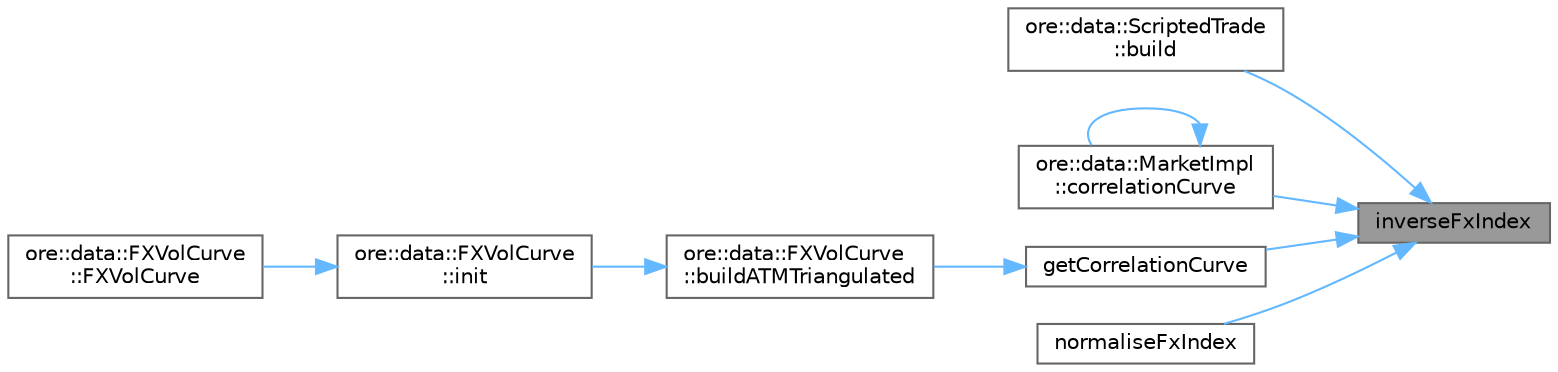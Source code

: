 digraph "inverseFxIndex"
{
 // INTERACTIVE_SVG=YES
 // LATEX_PDF_SIZE
  bgcolor="transparent";
  edge [fontname=Helvetica,fontsize=10,labelfontname=Helvetica,labelfontsize=10];
  node [fontname=Helvetica,fontsize=10,shape=box,height=0.2,width=0.4];
  rankdir="RL";
  Node1 [label="inverseFxIndex",height=0.2,width=0.4,color="gray40", fillcolor="grey60", style="filled", fontcolor="black",tooltip=" "];
  Node1 -> Node2 [dir="back",color="steelblue1",style="solid"];
  Node2 [label="ore::data::ScriptedTrade\l::build",height=0.2,width=0.4,color="grey40", fillcolor="white", style="filled",URL="$classore_1_1data_1_1_scripted_trade.html#a828e71af6d5fd00b8e73414732885b83",tooltip=" "];
  Node1 -> Node3 [dir="back",color="steelblue1",style="solid"];
  Node3 [label="ore::data::MarketImpl\l::correlationCurve",height=0.2,width=0.4,color="grey40", fillcolor="white", style="filled",URL="$classore_1_1data_1_1_market_impl.html#ad449ed0141640824d2167e88ac863e06",tooltip="Correlation curves."];
  Node3 -> Node3 [dir="back",color="steelblue1",style="solid"];
  Node1 -> Node4 [dir="back",color="steelblue1",style="solid"];
  Node4 [label="getCorrelationCurve",height=0.2,width=0.4,color="grey40", fillcolor="white", style="filled",URL="$namespaceore_1_1data.html#abfd9a7172102845408b5688fdba7d214",tooltip=" "];
  Node4 -> Node5 [dir="back",color="steelblue1",style="solid"];
  Node5 [label="ore::data::FXVolCurve\l::buildATMTriangulated",height=0.2,width=0.4,color="grey40", fillcolor="white", style="filled",URL="$classore_1_1data_1_1_f_x_vol_curve.html#a72a9e6224215ac3a384d5b406c43ff26",tooltip=" "];
  Node5 -> Node6 [dir="back",color="steelblue1",style="solid"];
  Node6 [label="ore::data::FXVolCurve\l::init",height=0.2,width=0.4,color="grey40", fillcolor="white", style="filled",URL="$classore_1_1data_1_1_f_x_vol_curve.html#aa5334770a51cbfa81ecf8b7d14a3acf1",tooltip=" "];
  Node6 -> Node7 [dir="back",color="steelblue1",style="solid"];
  Node7 [label="ore::data::FXVolCurve\l::FXVolCurve",height=0.2,width=0.4,color="grey40", fillcolor="white", style="filled",URL="$classore_1_1data_1_1_f_x_vol_curve.html#af2e42c318046fe68ebaa0a7d0cc5067d",tooltip="Detailed constructor."];
  Node1 -> Node8 [dir="back",color="steelblue1",style="solid"];
  Node8 [label="normaliseFxIndex",height=0.2,width=0.4,color="grey40", fillcolor="white", style="filled",URL="$namespaceore_1_1data.html#a0d8a56a2055eed832eecb066005885a2",tooltip="Convert FX index name to market standard dominance."];
}
